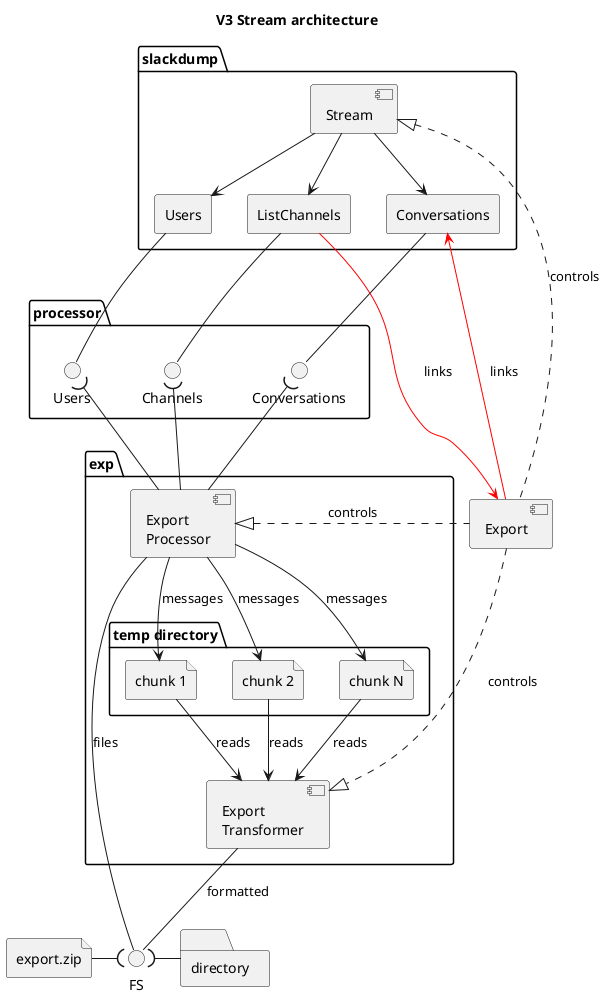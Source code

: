 @startuml
' left to right direction
title V3 Stream architecture

component Export

folder exp {
component "Export\nTransformer" as exptrans
component "Export\nProcessor" as expproc

folder "temp directory" as temp {
    file "chunk 1" as chunk1
    file "chunk 2" as chunk2
    file "chunk N" as chunkN
}
}

folder slackdump {
    component Stream
    rectangle Conversations
    rectangle Users
    rectangle ListChannels

    Stream --> Conversations
    Stream --> Users
    Stream --> ListChannels
}

Export .up.|> Stream : controls
Export .left.|> expproc : controls
Export .down.|> exptrans : controls

folder processor {
    interface Conversations as IConversations
    interface Channels as IChannels
    interface Users as IUsers

    Conversations -- IConversations
    ListChannels -- IChannels
    Users -- IUsers
}

IConversations )-- expproc
IChannels )-- expproc
IUsers )-- expproc

ListChannels --[#red]-> Export : links
Export --[#red]-> Conversations : links


expproc --> chunk1 : messages
expproc --> chunk2 : messages
expproc --> chunkN : messages


chunk1 --> exptrans : reads
chunk2 --> exptrans : reads
chunkN --> exptrans : reads


folder "directory" as output
file "export.zip" as zip
interface FS

expproc -- FS: files
exptrans -- FS: formatted
FS )-left- zip
FS )-right- output

' internal logic


@enduml
